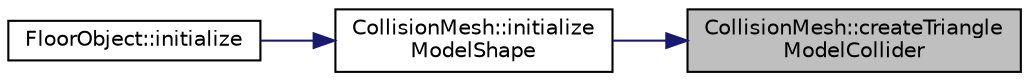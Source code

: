 digraph "CollisionMesh::createTriangleModelCollider"
{
 // INTERACTIVE_SVG=YES
 // LATEX_PDF_SIZE
  edge [fontname="Helvetica",fontsize="10",labelfontname="Helvetica",labelfontsize="10"];
  node [fontname="Helvetica",fontsize="10",shape=record];
  rankdir="RL";
  Node1 [label="CollisionMesh::createTriangle\lModelCollider",height=0.2,width=0.4,color="black", fillcolor="grey75", style="filled", fontcolor="black",tooltip=" "];
  Node1 -> Node2 [dir="back",color="midnightblue",fontsize="10",style="solid",fontname="Helvetica"];
  Node2 [label="CollisionMesh::initialize\lModelShape",height=0.2,width=0.4,color="black", fillcolor="white", style="filled",URL="$d4/daa/class_collision_mesh.html#a15e24ea6cec483c05c6d2644f235e408",tooltip=" "];
  Node2 -> Node3 [dir="back",color="midnightblue",fontsize="10",style="solid",fontname="Helvetica"];
  Node3 [label="FloorObject::initialize",height=0.2,width=0.4,color="black", fillcolor="white", style="filled",URL="$da/d3c/class_floor_object.html#a5f324e5913659265a3ac615c8888c524",tooltip=" "];
}
